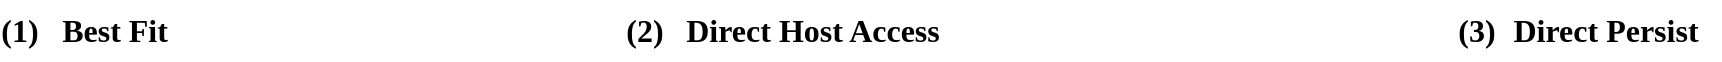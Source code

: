 <mxfile version="24.7.17">
  <diagram name="第 1 页" id="yeCsUwUNK84ta9MXK2Qf">
    <mxGraphModel dx="1119" dy="613" grid="1" gridSize="10" guides="1" tooltips="1" connect="1" arrows="1" fold="1" page="1" pageScale="1" pageWidth="827" pageHeight="1169" math="0" shadow="0">
      <root>
        <mxCell id="0" />
        <mxCell id="1" parent="0" />
        <mxCell id="Xc3ZNh7bSbBz66OXRRGW-1" value="&lt;b style=&quot;font-size: 16px;&quot;&gt;(1)&lt;/b&gt;" style="text;html=1;align=center;verticalAlign=middle;whiteSpace=wrap;rounded=0;fontFamily=Times New Roman;fontSize=16;" vertex="1" parent="1">
          <mxGeometry x="40" y="160" width="20" height="30" as="geometry" />
        </mxCell>
        <mxCell id="Xc3ZNh7bSbBz66OXRRGW-4" value="&lt;b style=&quot;font-size: 16px;&quot;&gt;(2)&lt;/b&gt;" style="text;html=1;align=center;verticalAlign=middle;whiteSpace=wrap;rounded=0;fontFamily=Times New Roman;fontSize=16;" vertex="1" parent="1">
          <mxGeometry x="351" y="160" width="23" height="30" as="geometry" />
        </mxCell>
        <mxCell id="Xc3ZNh7bSbBz66OXRRGW-11" value="&lt;font style=&quot;font-size: 16px;&quot; face=&quot;Times New Roman&quot;&gt;&lt;b style=&quot;font-size: 16px;&quot;&gt;Best Fit&lt;/b&gt;&lt;/font&gt;" style="text;html=1;align=center;verticalAlign=middle;whiteSpace=wrap;rounded=0;fontSize=16;" vertex="1" parent="1">
          <mxGeometry x="55" y="165" width="85" height="20" as="geometry" />
        </mxCell>
        <mxCell id="Xc3ZNh7bSbBz66OXRRGW-12" value="&lt;font face=&quot;Times New Roman&quot;&gt;&lt;b&gt;Direct Host Access&lt;/b&gt;&lt;/font&gt;" style="text;html=1;align=center;verticalAlign=middle;whiteSpace=wrap;rounded=0;fontSize=16;" vertex="1" parent="1">
          <mxGeometry x="363" y="165" width="167" height="20" as="geometry" />
        </mxCell>
        <mxCell id="Xc3ZNh7bSbBz66OXRRGW-13" value="&lt;b&gt;&lt;font style=&quot;font-size: 16px;&quot;&gt;(3)&lt;/font&gt;&lt;/b&gt;" style="text;html=1;align=center;verticalAlign=middle;whiteSpace=wrap;rounded=0;fontFamily=Times New Roman;" vertex="1" parent="1">
          <mxGeometry x="766.5" y="160" width="23" height="30" as="geometry" />
        </mxCell>
        <mxCell id="Xc3ZNh7bSbBz66OXRRGW-14" value="&lt;font size=&quot;1&quot; face=&quot;Times New Roman&quot;&gt;&lt;b style=&quot;font-size: 16px;&quot;&gt;Direct Persist&lt;/b&gt;&lt;/font&gt;" style="text;html=1;align=center;verticalAlign=middle;whiteSpace=wrap;rounded=0;" vertex="1" parent="1">
          <mxGeometry x="784.5" y="165" width="115.5" height="20" as="geometry" />
        </mxCell>
      </root>
    </mxGraphModel>
  </diagram>
</mxfile>
